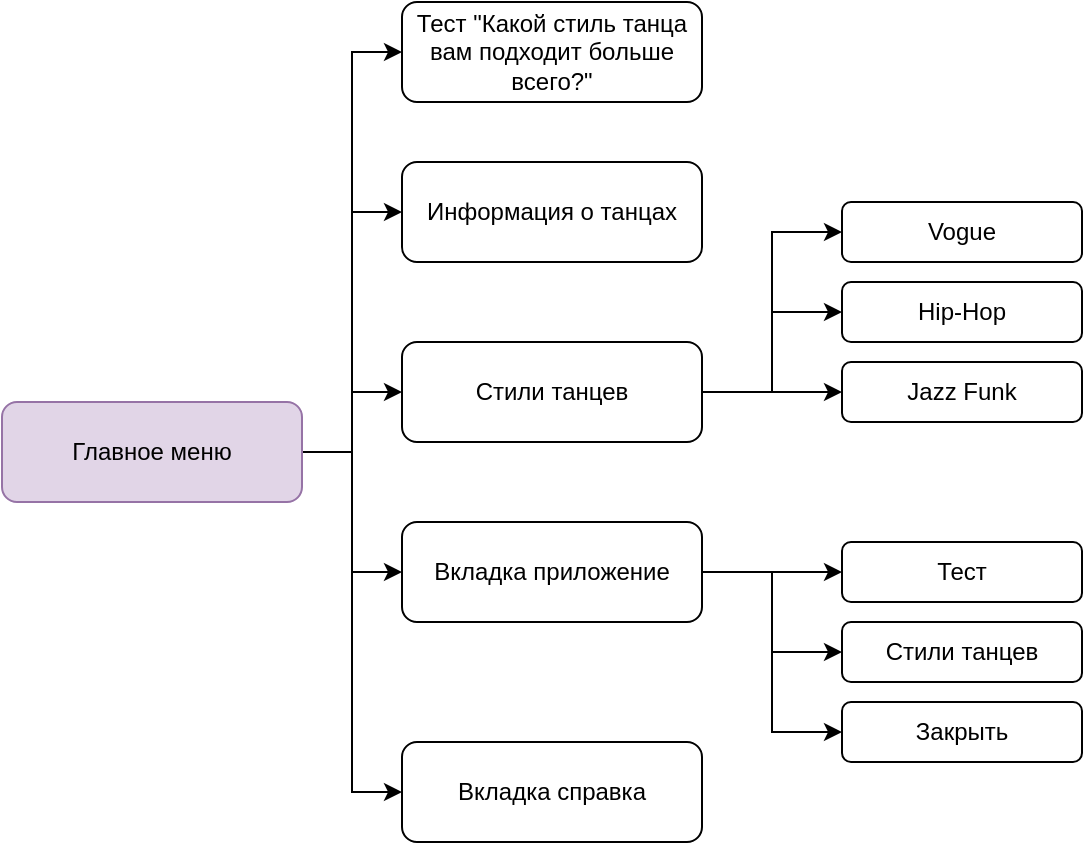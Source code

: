 <mxfile version="21.3.7" type="device">
  <diagram name="Страница 1" id="zxRjpz8LZE1AKtR81JHn">
    <mxGraphModel dx="1036" dy="567" grid="0" gridSize="10" guides="1" tooltips="1" connect="1" arrows="1" fold="1" page="1" pageScale="1" pageWidth="827" pageHeight="1169" math="0" shadow="0">
      <root>
        <mxCell id="0" />
        <mxCell id="1" parent="0" />
        <mxCell id="9sjGcCrUnXpAD8zxNFRM-15" style="edgeStyle=orthogonalEdgeStyle;rounded=0;orthogonalLoop=1;jettySize=auto;html=1;entryX=0;entryY=0.5;entryDx=0;entryDy=0;" edge="1" parent="1" source="9sjGcCrUnXpAD8zxNFRM-1" target="9sjGcCrUnXpAD8zxNFRM-11">
          <mxGeometry relative="1" as="geometry" />
        </mxCell>
        <mxCell id="9sjGcCrUnXpAD8zxNFRM-16" style="edgeStyle=orthogonalEdgeStyle;rounded=0;orthogonalLoop=1;jettySize=auto;html=1;entryX=0;entryY=0.5;entryDx=0;entryDy=0;" edge="1" parent="1" source="9sjGcCrUnXpAD8zxNFRM-1" target="9sjGcCrUnXpAD8zxNFRM-10">
          <mxGeometry relative="1" as="geometry" />
        </mxCell>
        <mxCell id="9sjGcCrUnXpAD8zxNFRM-17" style="edgeStyle=orthogonalEdgeStyle;rounded=0;orthogonalLoop=1;jettySize=auto;html=1;entryX=0;entryY=0.5;entryDx=0;entryDy=0;" edge="1" parent="1" source="9sjGcCrUnXpAD8zxNFRM-1" target="9sjGcCrUnXpAD8zxNFRM-4">
          <mxGeometry relative="1" as="geometry" />
        </mxCell>
        <mxCell id="9sjGcCrUnXpAD8zxNFRM-18" style="edgeStyle=orthogonalEdgeStyle;rounded=0;orthogonalLoop=1;jettySize=auto;html=1;entryX=0;entryY=0.5;entryDx=0;entryDy=0;" edge="1" parent="1" source="9sjGcCrUnXpAD8zxNFRM-1" target="9sjGcCrUnXpAD8zxNFRM-3">
          <mxGeometry relative="1" as="geometry" />
        </mxCell>
        <mxCell id="9sjGcCrUnXpAD8zxNFRM-19" style="edgeStyle=orthogonalEdgeStyle;rounded=0;orthogonalLoop=1;jettySize=auto;html=1;entryX=0;entryY=0.5;entryDx=0;entryDy=0;" edge="1" parent="1" source="9sjGcCrUnXpAD8zxNFRM-1" target="9sjGcCrUnXpAD8zxNFRM-2">
          <mxGeometry relative="1" as="geometry" />
        </mxCell>
        <mxCell id="9sjGcCrUnXpAD8zxNFRM-1" value="Главное меню" style="rounded=1;whiteSpace=wrap;html=1;fillColor=#e1d5e7;strokeColor=#9673a6;" vertex="1" parent="1">
          <mxGeometry x="40" y="220" width="150" height="50" as="geometry" />
        </mxCell>
        <mxCell id="9sjGcCrUnXpAD8zxNFRM-2" value="Вкладка справка" style="rounded=1;whiteSpace=wrap;html=1;" vertex="1" parent="1">
          <mxGeometry x="240" y="390" width="150" height="50" as="geometry" />
        </mxCell>
        <mxCell id="9sjGcCrUnXpAD8zxNFRM-23" style="edgeStyle=orthogonalEdgeStyle;rounded=0;orthogonalLoop=1;jettySize=auto;html=1;" edge="1" parent="1" source="9sjGcCrUnXpAD8zxNFRM-3" target="9sjGcCrUnXpAD8zxNFRM-6">
          <mxGeometry relative="1" as="geometry" />
        </mxCell>
        <mxCell id="9sjGcCrUnXpAD8zxNFRM-24" style="edgeStyle=orthogonalEdgeStyle;rounded=0;orthogonalLoop=1;jettySize=auto;html=1;entryX=0;entryY=0.5;entryDx=0;entryDy=0;" edge="1" parent="1" source="9sjGcCrUnXpAD8zxNFRM-3" target="9sjGcCrUnXpAD8zxNFRM-5">
          <mxGeometry relative="1" as="geometry" />
        </mxCell>
        <mxCell id="9sjGcCrUnXpAD8zxNFRM-25" style="edgeStyle=orthogonalEdgeStyle;rounded=0;orthogonalLoop=1;jettySize=auto;html=1;entryX=0;entryY=0.5;entryDx=0;entryDy=0;" edge="1" parent="1" source="9sjGcCrUnXpAD8zxNFRM-3" target="9sjGcCrUnXpAD8zxNFRM-7">
          <mxGeometry relative="1" as="geometry" />
        </mxCell>
        <mxCell id="9sjGcCrUnXpAD8zxNFRM-3" value="Вкладка приложение" style="rounded=1;whiteSpace=wrap;html=1;" vertex="1" parent="1">
          <mxGeometry x="240" y="280" width="150" height="50" as="geometry" />
        </mxCell>
        <mxCell id="9sjGcCrUnXpAD8zxNFRM-20" style="edgeStyle=orthogonalEdgeStyle;rounded=0;orthogonalLoop=1;jettySize=auto;html=1;entryX=0;entryY=0.5;entryDx=0;entryDy=0;" edge="1" parent="1" source="9sjGcCrUnXpAD8zxNFRM-4" target="9sjGcCrUnXpAD8zxNFRM-8">
          <mxGeometry relative="1" as="geometry" />
        </mxCell>
        <mxCell id="9sjGcCrUnXpAD8zxNFRM-21" style="edgeStyle=orthogonalEdgeStyle;rounded=0;orthogonalLoop=1;jettySize=auto;html=1;entryX=0;entryY=0.5;entryDx=0;entryDy=0;" edge="1" parent="1" source="9sjGcCrUnXpAD8zxNFRM-4" target="9sjGcCrUnXpAD8zxNFRM-12">
          <mxGeometry relative="1" as="geometry" />
        </mxCell>
        <mxCell id="9sjGcCrUnXpAD8zxNFRM-22" style="edgeStyle=orthogonalEdgeStyle;rounded=0;orthogonalLoop=1;jettySize=auto;html=1;entryX=0;entryY=0.5;entryDx=0;entryDy=0;" edge="1" parent="1" source="9sjGcCrUnXpAD8zxNFRM-4" target="9sjGcCrUnXpAD8zxNFRM-13">
          <mxGeometry relative="1" as="geometry" />
        </mxCell>
        <mxCell id="9sjGcCrUnXpAD8zxNFRM-4" value="Стили танцев" style="rounded=1;whiteSpace=wrap;html=1;" vertex="1" parent="1">
          <mxGeometry x="240" y="190" width="150" height="50" as="geometry" />
        </mxCell>
        <mxCell id="9sjGcCrUnXpAD8zxNFRM-5" value="Стили танцев" style="rounded=1;whiteSpace=wrap;html=1;" vertex="1" parent="1">
          <mxGeometry x="460" y="330" width="120" height="30" as="geometry" />
        </mxCell>
        <mxCell id="9sjGcCrUnXpAD8zxNFRM-6" value="Тест" style="rounded=1;whiteSpace=wrap;html=1;" vertex="1" parent="1">
          <mxGeometry x="460" y="290" width="120" height="30" as="geometry" />
        </mxCell>
        <mxCell id="9sjGcCrUnXpAD8zxNFRM-7" value="Закрыть" style="rounded=1;whiteSpace=wrap;html=1;" vertex="1" parent="1">
          <mxGeometry x="460" y="370" width="120" height="30" as="geometry" />
        </mxCell>
        <mxCell id="9sjGcCrUnXpAD8zxNFRM-8" value="Vogue" style="rounded=1;whiteSpace=wrap;html=1;" vertex="1" parent="1">
          <mxGeometry x="460" y="120" width="120" height="30" as="geometry" />
        </mxCell>
        <mxCell id="9sjGcCrUnXpAD8zxNFRM-10" value="Информация о танцах" style="rounded=1;whiteSpace=wrap;html=1;" vertex="1" parent="1">
          <mxGeometry x="240" y="100" width="150" height="50" as="geometry" />
        </mxCell>
        <mxCell id="9sjGcCrUnXpAD8zxNFRM-11" value="Тест &quot;Какой стиль танца вам подходит больше всего?&quot;" style="rounded=1;whiteSpace=wrap;html=1;" vertex="1" parent="1">
          <mxGeometry x="240" y="20" width="150" height="50" as="geometry" />
        </mxCell>
        <mxCell id="9sjGcCrUnXpAD8zxNFRM-12" value="Hip-Hop" style="rounded=1;whiteSpace=wrap;html=1;" vertex="1" parent="1">
          <mxGeometry x="460" y="160" width="120" height="30" as="geometry" />
        </mxCell>
        <mxCell id="9sjGcCrUnXpAD8zxNFRM-13" value="Jazz Funk" style="rounded=1;whiteSpace=wrap;html=1;" vertex="1" parent="1">
          <mxGeometry x="460" y="200" width="120" height="30" as="geometry" />
        </mxCell>
      </root>
    </mxGraphModel>
  </diagram>
</mxfile>
